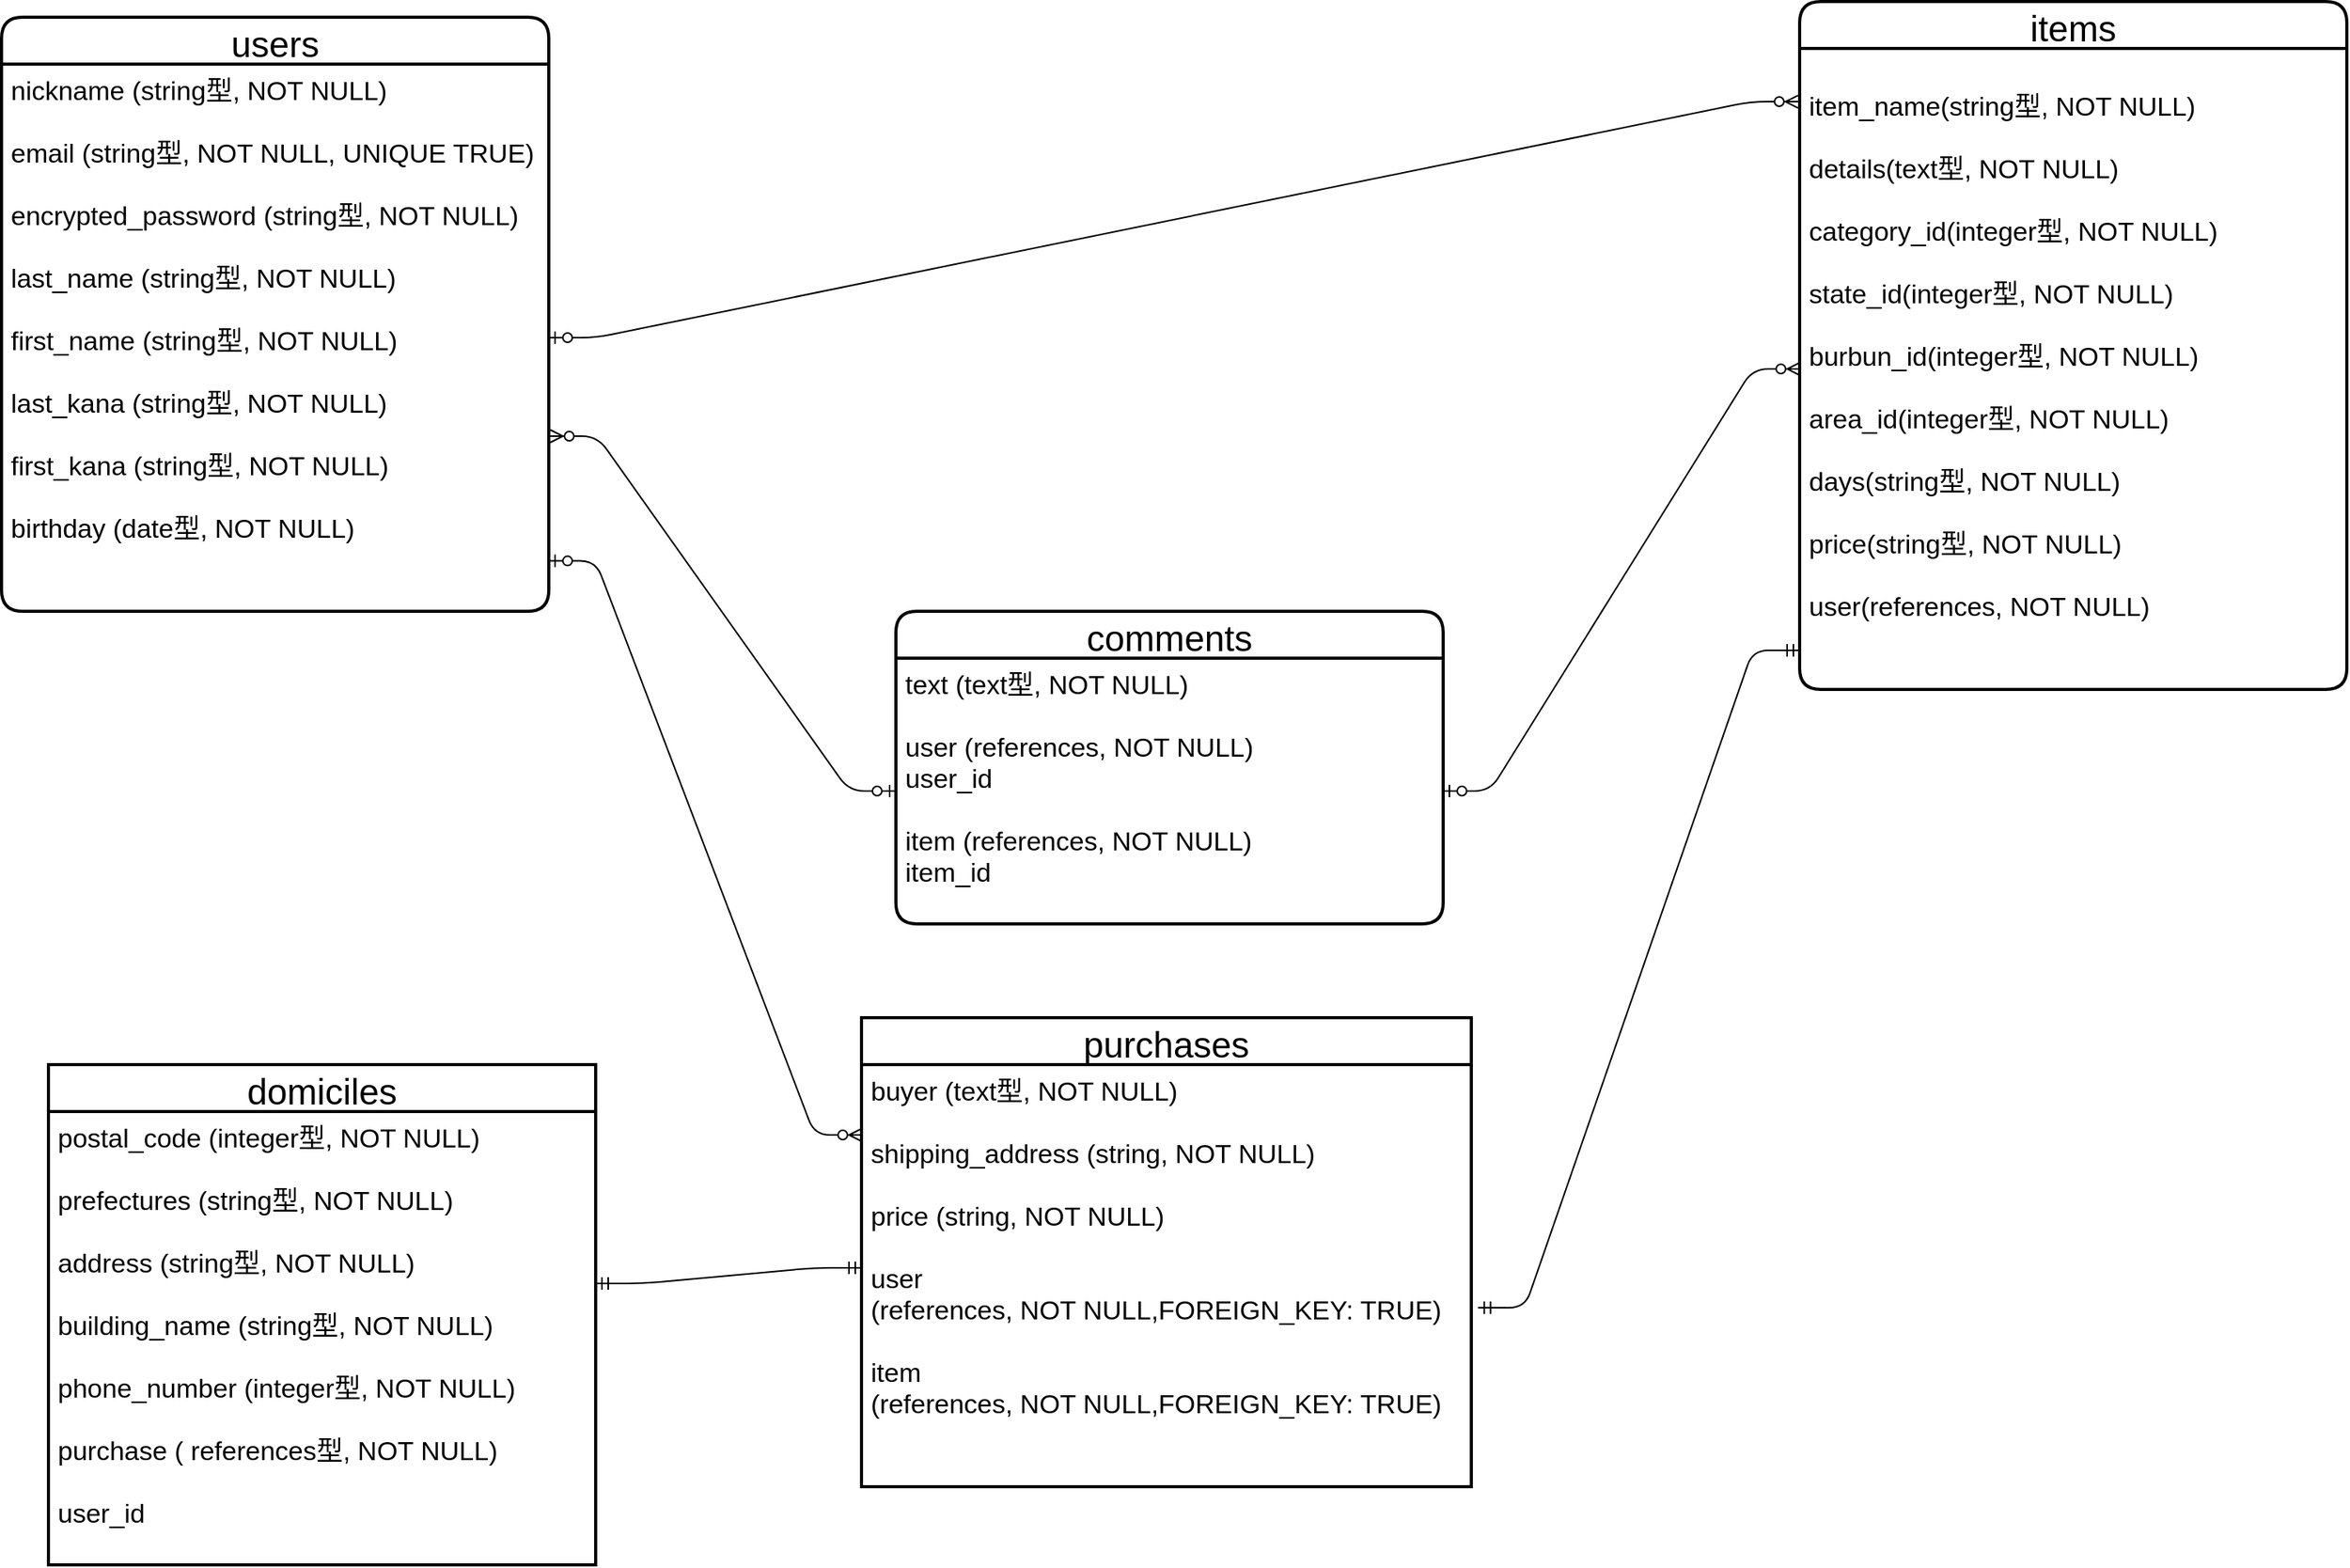 <mxfile version="13.10.0" type="embed">
    <diagram id="eYEJpO8xNW3fcU3qhwMZ" name="ページ1">
        <mxGraphModel dx="728" dy="680" grid="1" gridSize="10" guides="1" tooltips="1" connect="1" arrows="1" fold="1" page="1" pageScale="1" pageWidth="1654" pageHeight="1169" math="0" shadow="0">
            <root>
                <mxCell id="0"/>
                <mxCell id="1" parent="0"/>
                <mxCell id="13" value="users" style="swimlane;childLayout=stackLayout;horizontal=1;startSize=30;horizontalStack=0;rounded=1;fontSize=23;fontStyle=0;strokeWidth=2;resizeParent=0;resizeLast=1;shadow=0;dashed=0;align=center;" parent="1" vertex="1">
                    <mxGeometry x="80" y="80" width="350" height="380" as="geometry"/>
                </mxCell>
                <mxCell id="14" value="nickname (string型, NOT NULL)&#10;&#10;email (string型, NOT NULL, UNIQUE TRUE)&#10;&#10;encrypted_password (string型, NOT NULL)&#10;&#10;last_name (string型, NOT NULL)&#10;&#10;first_name (string型, NOT NULL)&#10;&#10;last_kana (string型, NOT NULL)&#10;&#10;first_kana (string型, NOT NULL)&#10;&#10;birthday (date型, NOT NULL)" style="align=left;strokeColor=none;fillColor=none;spacingLeft=4;fontSize=17;verticalAlign=top;resizable=0;rotatable=0;part=1;" parent="13" vertex="1">
                    <mxGeometry y="30" width="350" height="350" as="geometry"/>
                </mxCell>
                <mxCell id="15" value="items" style="swimlane;childLayout=stackLayout;horizontal=1;startSize=30;horizontalStack=0;rounded=1;fontSize=23;fontStyle=0;strokeWidth=2;resizeParent=0;resizeLast=1;shadow=0;dashed=0;align=center;" parent="1" vertex="1">
                    <mxGeometry x="1230" y="70" width="350" height="440" as="geometry"/>
                </mxCell>
                <mxCell id="16" value="&#10;item_name(string型, NOT NULL)&#10;&#10;details(text型, NOT NULL)&#10;&#10;category_id(integer型, NOT NULL)&#10;&#10;state_id(integer型, NOT NULL)&#10;&#10;burbun_id(integer型, NOT NULL)&#10;&#10;area_id(integer型, NOT NULL)&#10;&#10;days(string型, NOT NULL)&#10;&#10;price(string型, NOT NULL)&#10;&#10;user(references, NOT NULL)&#10;" style="align=left;strokeColor=none;fillColor=none;spacingLeft=4;fontSize=17;verticalAlign=top;resizable=0;rotatable=0;part=1;" parent="15" vertex="1">
                    <mxGeometry y="30" width="350" height="410" as="geometry"/>
                </mxCell>
                <mxCell id="17" value="comments" style="swimlane;childLayout=stackLayout;horizontal=1;startSize=30;horizontalStack=0;rounded=1;fontSize=23;fontStyle=0;strokeWidth=2;resizeParent=0;resizeLast=1;shadow=0;dashed=0;align=center;" parent="1" vertex="1">
                    <mxGeometry x="652" y="460" width="350" height="200" as="geometry"/>
                </mxCell>
                <mxCell id="18" value="text (text型, NOT NULL)&#10;&#10;user (references, NOT NULL)&#10;user_id&#10;&#10;item (references, NOT NULL)&#10;item_id&#10;&#10;" style="align=left;strokeColor=none;fillColor=none;spacingLeft=4;fontSize=17;verticalAlign=top;resizable=0;rotatable=0;part=1;" parent="17" vertex="1">
                    <mxGeometry y="30" width="350" height="170" as="geometry"/>
                </mxCell>
                <mxCell id="19" value="purchases" style="swimlane;childLayout=stackLayout;horizontal=1;startSize=30;horizontalStack=0;rounded=1;fontSize=23;fontStyle=0;strokeWidth=2;resizeParent=0;resizeLast=1;shadow=0;dashed=0;align=center;arcSize=0;" parent="1" vertex="1">
                    <mxGeometry x="630" y="720" width="390" height="300" as="geometry"/>
                </mxCell>
                <mxCell id="20" value="buyer (text型, NOT NULL)&#10;&#10;shipping_address (string, NOT NULL)&#10;&#10;price (string, NOT NULL)&#10;&#10;user &#10;(references, NOT NULL,FOREIGN_KEY: TRUE)&#10;&#10;item&#10;(references, NOT NULL,FOREIGN_KEY: TRUE)&#10;&#10;&#10;" style="align=left;strokeColor=none;fillColor=none;spacingLeft=4;fontSize=17;verticalAlign=top;resizable=0;rotatable=0;part=1;" parent="19" vertex="1">
                    <mxGeometry y="30" width="390" height="270" as="geometry"/>
                </mxCell>
                <mxCell id="37" value="domiciles" style="swimlane;childLayout=stackLayout;horizontal=1;startSize=30;horizontalStack=0;rounded=1;fontSize=23;fontStyle=0;strokeWidth=2;resizeParent=0;resizeLast=1;shadow=0;dashed=0;align=center;arcSize=0;" parent="1" vertex="1">
                    <mxGeometry x="110" y="750" width="350" height="320" as="geometry"/>
                </mxCell>
                <mxCell id="38" value="postal_code (integer型, NOT NULL)&#10;&#10;prefectures (string型, NOT NULL)&#10;&#10;address (string型, NOT NULL)&#10;&#10;building_name (string型, NOT NULL)&#10;&#10;phone_number (integer型, NOT NULL)&#10;&#10;purchase ( references型, NOT NULL)&#10;&#10;user_id&#10;&#10;&#10;&#10;&#10;" style="align=left;strokeColor=none;fillColor=none;spacingLeft=4;fontSize=17;verticalAlign=top;resizable=0;rotatable=0;part=1;" parent="37" vertex="1">
                    <mxGeometry y="30" width="350" height="290" as="geometry"/>
                </mxCell>
                <mxCell id="42" value="" style="edgeStyle=entityRelationEdgeStyle;fontSize=12;html=1;endArrow=ERzeroToMany;startArrow=ERzeroToOne;entryX=-0.003;entryY=0.083;entryDx=0;entryDy=0;entryPerimeter=0;" parent="1" source="14" target="16" edge="1">
                    <mxGeometry width="100" height="100" relative="1" as="geometry">
                        <mxPoint x="827" y="170" as="sourcePoint"/>
                        <mxPoint x="1237" y="150" as="targetPoint"/>
                    </mxGeometry>
                </mxCell>
                <mxCell id="45" value="" style="edgeStyle=entityRelationEdgeStyle;fontSize=12;html=1;endArrow=ERzeroToMany;startArrow=ERzeroToOne;exitX=1;exitY=0.908;exitDx=0;exitDy=0;entryX=0;entryY=0.25;entryDx=0;entryDy=0;exitPerimeter=0;" parent="1" source="14" target="19" edge="1">
                    <mxGeometry width="100" height="100" relative="1" as="geometry">
                        <mxPoint x="410" y="300" as="sourcePoint"/>
                        <mxPoint x="720" y="710" as="targetPoint"/>
                    </mxGeometry>
                </mxCell>
                <mxCell id="47" value="" style="edgeStyle=entityRelationEdgeStyle;fontSize=12;html=1;endArrow=ERmandOne;startArrow=ERmandOne;" parent="1" edge="1">
                    <mxGeometry width="100" height="100" relative="1" as="geometry">
                        <mxPoint x="460" y="890" as="sourcePoint"/>
                        <mxPoint x="630" y="880" as="targetPoint"/>
                    </mxGeometry>
                </mxCell>
                <mxCell id="50" value="" style="edgeStyle=entityRelationEdgeStyle;fontSize=12;html=1;endArrow=ERmandOne;startArrow=ERmandOne;exitX=1.011;exitY=0.576;exitDx=0;exitDy=0;exitPerimeter=0;" edge="1" parent="1" source="20">
                    <mxGeometry width="100" height="100" relative="1" as="geometry">
                        <mxPoint x="1130" y="585" as="sourcePoint"/>
                        <mxPoint x="1230" y="485" as="targetPoint"/>
                    </mxGeometry>
                </mxCell>
                <mxCell id="51" value="" style="edgeStyle=entityRelationEdgeStyle;fontSize=12;html=1;endArrow=ERzeroToMany;startArrow=ERzeroToOne;entryX=1.003;entryY=0.68;entryDx=0;entryDy=0;entryPerimeter=0;" edge="1" parent="1" source="18" target="14">
                    <mxGeometry width="100" height="100" relative="1" as="geometry">
                        <mxPoint x="470" y="660" as="sourcePoint"/>
                        <mxPoint x="570" y="560" as="targetPoint"/>
                    </mxGeometry>
                </mxCell>
                <mxCell id="52" value="" style="edgeStyle=entityRelationEdgeStyle;fontSize=12;html=1;endArrow=ERzeroToMany;startArrow=ERzeroToOne;entryX=0;entryY=0.5;entryDx=0;entryDy=0;exitX=1;exitY=0.5;exitDx=0;exitDy=0;" edge="1" parent="1" source="18" target="16">
                    <mxGeometry width="100" height="100" relative="1" as="geometry">
                        <mxPoint x="1090" y="460" as="sourcePoint"/>
                        <mxPoint x="1190" y="360" as="targetPoint"/>
                    </mxGeometry>
                </mxCell>
            </root>
        </mxGraphModel>
    </diagram>
</mxfile>